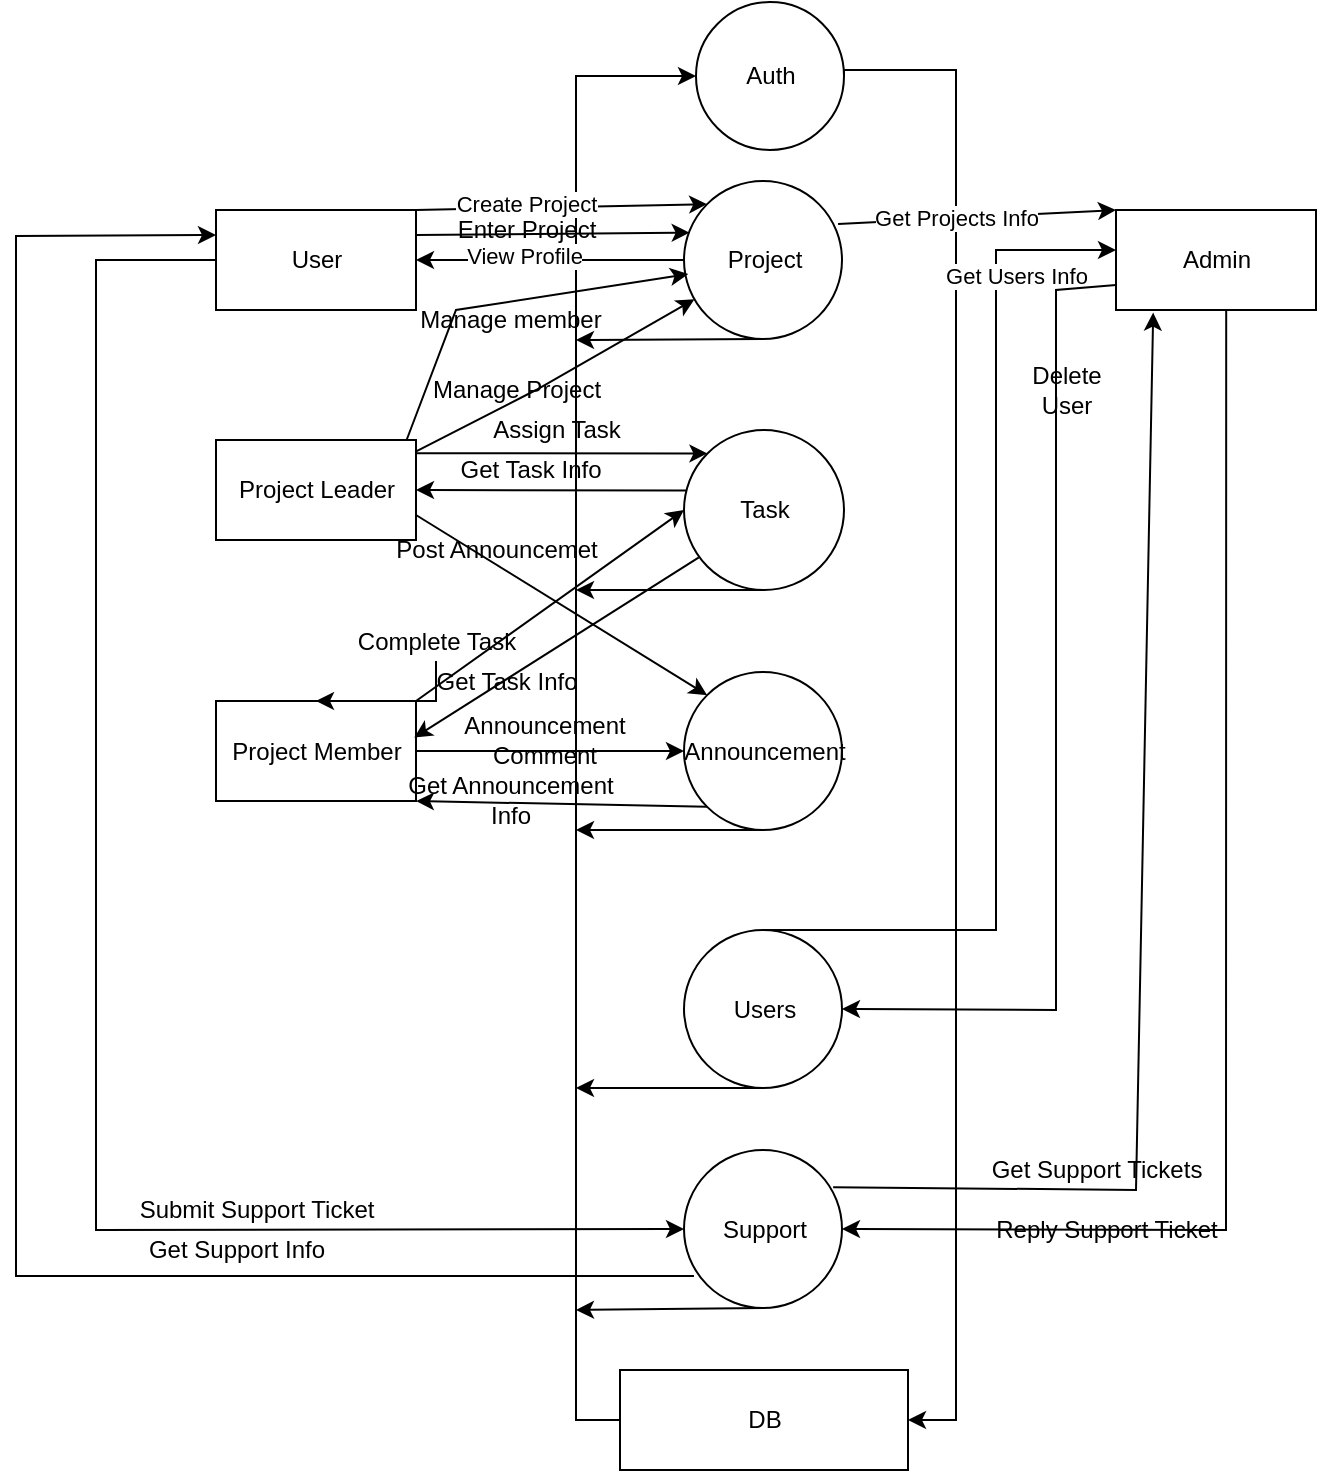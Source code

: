 <mxfile version="18.0.6" type="device"><diagram id="JUbuSA2fwkiDPSa3nXlJ" name="Page-1"><mxGraphModel dx="1404" dy="780" grid="1" gridSize="10" guides="1" tooltips="1" connect="1" arrows="1" fold="1" page="1" pageScale="1" pageWidth="827" pageHeight="1169" math="0" shadow="0"><root><mxCell id="0"/><mxCell id="1" parent="0"/><mxCell id="dN8_8fC5MtIOVvuYhK2h-1" value="Project Leader" style="html=1;dashed=0;whitespace=wrap;" parent="1" vertex="1"><mxGeometry x="140" y="325" width="100" height="50" as="geometry"/></mxCell><mxCell id="25RGdxSYwDmztMLPS5x1-1" value="User" style="html=1;dashed=0;whitespace=wrap;" vertex="1" parent="1"><mxGeometry x="140" y="210" width="100" height="50" as="geometry"/></mxCell><mxCell id="25RGdxSYwDmztMLPS5x1-2" value="Project Member" style="html=1;dashed=0;whitespace=wrap;" vertex="1" parent="1"><mxGeometry x="140" y="455.5" width="100" height="50" as="geometry"/></mxCell><mxCell id="25RGdxSYwDmztMLPS5x1-3" value="Admin" style="html=1;dashed=0;whitespace=wrap;" vertex="1" parent="1"><mxGeometry x="590" y="210" width="100" height="50" as="geometry"/></mxCell><mxCell id="25RGdxSYwDmztMLPS5x1-11" style="edgeStyle=orthogonalEdgeStyle;rounded=0;orthogonalLoop=1;jettySize=auto;html=1;exitX=0;exitY=0.5;exitDx=0;exitDy=0;entryX=0;entryY=0.5;entryDx=0;entryDy=0;" edge="1" parent="1" source="25RGdxSYwDmztMLPS5x1-4" target="25RGdxSYwDmztMLPS5x1-9"><mxGeometry relative="1" as="geometry"><mxPoint x="320" y="130" as="targetPoint"/><Array as="points"><mxPoint x="320" y="815"/><mxPoint x="320" y="143"/></Array></mxGeometry></mxCell><mxCell id="25RGdxSYwDmztMLPS5x1-4" value="DB" style="html=1;dashed=0;whitespace=wrap;" vertex="1" parent="1"><mxGeometry x="342" y="790" width="144" height="50" as="geometry"/></mxCell><mxCell id="25RGdxSYwDmztMLPS5x1-6" value="Task" style="shape=ellipse;html=1;dashed=0;whitespace=wrap;aspect=fixed;perimeter=ellipsePerimeter;" vertex="1" parent="1"><mxGeometry x="374" y="320" width="80" height="80" as="geometry"/></mxCell><mxCell id="25RGdxSYwDmztMLPS5x1-7" value="Announcement" style="shape=ellipse;html=1;dashed=0;whitespace=wrap;aspect=fixed;perimeter=ellipsePerimeter;" vertex="1" parent="1"><mxGeometry x="374" y="441" width="79" height="79" as="geometry"/></mxCell><mxCell id="25RGdxSYwDmztMLPS5x1-12" style="edgeStyle=orthogonalEdgeStyle;rounded=0;orthogonalLoop=1;jettySize=auto;html=1;exitX=1;exitY=0.5;exitDx=0;exitDy=0;entryX=1;entryY=0.5;entryDx=0;entryDy=0;" edge="1" parent="1" source="25RGdxSYwDmztMLPS5x1-9" target="25RGdxSYwDmztMLPS5x1-4"><mxGeometry relative="1" as="geometry"><mxPoint x="520" y="700" as="targetPoint"/><Array as="points"><mxPoint x="454" y="140"/><mxPoint x="510" y="140"/><mxPoint x="510" y="815"/></Array></mxGeometry></mxCell><mxCell id="25RGdxSYwDmztMLPS5x1-9" value="Auth" style="shape=ellipse;html=1;dashed=0;whitespace=wrap;aspect=fixed;perimeter=ellipsePerimeter;" vertex="1" parent="1"><mxGeometry x="380" y="106" width="74" height="74" as="geometry"/></mxCell><mxCell id="25RGdxSYwDmztMLPS5x1-13" value="Users" style="shape=ellipse;html=1;dashed=0;whitespace=wrap;aspect=fixed;perimeter=ellipsePerimeter;" vertex="1" parent="1"><mxGeometry x="374" y="570" width="79" height="79" as="geometry"/></mxCell><mxCell id="25RGdxSYwDmztMLPS5x1-14" value="Project" style="shape=ellipse;html=1;dashed=0;whitespace=wrap;aspect=fixed;perimeter=ellipsePerimeter;" vertex="1" parent="1"><mxGeometry x="374" y="195.5" width="79" height="79" as="geometry"/></mxCell><mxCell id="25RGdxSYwDmztMLPS5x1-15" value="" style="endArrow=classic;html=1;rounded=0;exitX=1;exitY=0;exitDx=0;exitDy=0;entryX=0;entryY=0;entryDx=0;entryDy=0;" edge="1" parent="1" source="25RGdxSYwDmztMLPS5x1-1" target="25RGdxSYwDmztMLPS5x1-14"><mxGeometry width="50" height="50" relative="1" as="geometry"><mxPoint x="380" y="440" as="sourcePoint"/><mxPoint x="430" y="390" as="targetPoint"/></mxGeometry></mxCell><mxCell id="25RGdxSYwDmztMLPS5x1-16" value="Create Project" style="edgeLabel;html=1;align=center;verticalAlign=middle;resizable=0;points=[];" vertex="1" connectable="0" parent="25RGdxSYwDmztMLPS5x1-15"><mxGeometry x="-0.243" y="2" relative="1" as="geometry"><mxPoint as="offset"/></mxGeometry></mxCell><mxCell id="25RGdxSYwDmztMLPS5x1-19" value="" style="endArrow=classic;html=1;rounded=0;exitX=0.5;exitY=1;exitDx=0;exitDy=0;" edge="1" parent="1" source="25RGdxSYwDmztMLPS5x1-7"><mxGeometry width="50" height="50" relative="1" as="geometry"><mxPoint x="180" y="470" as="sourcePoint"/><mxPoint x="320" y="520" as="targetPoint"/></mxGeometry></mxCell><mxCell id="25RGdxSYwDmztMLPS5x1-22" value="" style="endArrow=classic;html=1;rounded=0;exitX=0.5;exitY=1;exitDx=0;exitDy=0;" edge="1" parent="1" source="25RGdxSYwDmztMLPS5x1-13"><mxGeometry width="50" height="50" relative="1" as="geometry"><mxPoint x="403.5" y="649" as="sourcePoint"/><mxPoint x="320" y="649" as="targetPoint"/></mxGeometry></mxCell><mxCell id="25RGdxSYwDmztMLPS5x1-23" value="" style="endArrow=classic;html=1;rounded=0;exitX=0.5;exitY=1;exitDx=0;exitDy=0;" edge="1" parent="1" source="25RGdxSYwDmztMLPS5x1-6"><mxGeometry width="50" height="50" relative="1" as="geometry"><mxPoint x="423.5" y="530" as="sourcePoint"/><mxPoint x="320" y="400" as="targetPoint"/></mxGeometry></mxCell><mxCell id="25RGdxSYwDmztMLPS5x1-24" value="" style="endArrow=classic;html=1;rounded=0;exitX=0.5;exitY=1;exitDx=0;exitDy=0;" edge="1" parent="1" source="25RGdxSYwDmztMLPS5x1-14"><mxGeometry width="50" height="50" relative="1" as="geometry"><mxPoint x="414" y="280" as="sourcePoint"/><mxPoint x="320" y="275" as="targetPoint"/></mxGeometry></mxCell><mxCell id="25RGdxSYwDmztMLPS5x1-25" value="" style="endArrow=classic;html=1;rounded=0;exitX=0.975;exitY=0.272;exitDx=0;exitDy=0;exitPerimeter=0;entryX=0;entryY=0;entryDx=0;entryDy=0;" edge="1" parent="1" source="25RGdxSYwDmztMLPS5x1-14" target="25RGdxSYwDmztMLPS5x1-3"><mxGeometry width="50" height="50" relative="1" as="geometry"><mxPoint x="570" y="325" as="sourcePoint"/><mxPoint x="590" y="217" as="targetPoint"/></mxGeometry></mxCell><mxCell id="25RGdxSYwDmztMLPS5x1-28" value="Get Projects Info" style="edgeLabel;html=1;align=center;verticalAlign=middle;resizable=0;points=[];" vertex="1" connectable="0" parent="25RGdxSYwDmztMLPS5x1-25"><mxGeometry x="-0.528" y="2" relative="1" as="geometry"><mxPoint x="26" as="offset"/></mxGeometry></mxCell><mxCell id="25RGdxSYwDmztMLPS5x1-26" value="Support" style="shape=ellipse;html=1;dashed=0;whitespace=wrap;aspect=fixed;perimeter=ellipsePerimeter;" vertex="1" parent="1"><mxGeometry x="374" y="680" width="79" height="79" as="geometry"/></mxCell><mxCell id="25RGdxSYwDmztMLPS5x1-27" value="" style="endArrow=classic;html=1;rounded=0;exitX=0.5;exitY=1;exitDx=0;exitDy=0;" edge="1" parent="1" source="25RGdxSYwDmztMLPS5x1-26"><mxGeometry width="50" height="50" relative="1" as="geometry"><mxPoint x="423.5" y="659" as="sourcePoint"/><mxPoint x="320" y="760" as="targetPoint"/></mxGeometry></mxCell><mxCell id="25RGdxSYwDmztMLPS5x1-29" value="" style="endArrow=classic;html=1;rounded=0;exitX=0.5;exitY=0;exitDx=0;exitDy=0;" edge="1" parent="1" source="25RGdxSYwDmztMLPS5x1-13"><mxGeometry width="50" height="50" relative="1" as="geometry"><mxPoint x="300" y="470" as="sourcePoint"/><mxPoint x="590" y="230" as="targetPoint"/><Array as="points"><mxPoint x="530" y="570"/><mxPoint x="530" y="230"/></Array></mxGeometry></mxCell><mxCell id="25RGdxSYwDmztMLPS5x1-30" value="Get Users Info" style="edgeLabel;html=1;align=center;verticalAlign=middle;resizable=0;points=[];" vertex="1" connectable="0" parent="25RGdxSYwDmztMLPS5x1-29"><mxGeometry x="0.112" y="-1" relative="1" as="geometry"><mxPoint x="9" y="-157" as="offset"/></mxGeometry></mxCell><mxCell id="25RGdxSYwDmztMLPS5x1-31" value="" style="endArrow=classic;html=1;rounded=0;exitX=0.944;exitY=0.235;exitDx=0;exitDy=0;exitPerimeter=0;entryX=0.186;entryY=1.026;entryDx=0;entryDy=0;entryPerimeter=0;" edge="1" parent="1" source="25RGdxSYwDmztMLPS5x1-26" target="25RGdxSYwDmztMLPS5x1-3"><mxGeometry width="50" height="50" relative="1" as="geometry"><mxPoint x="300" y="570" as="sourcePoint"/><mxPoint x="670" y="310" as="targetPoint"/><Array as="points"><mxPoint x="600" y="700"/></Array></mxGeometry></mxCell><mxCell id="25RGdxSYwDmztMLPS5x1-32" value="Get Support Tickets" style="text;html=1;align=center;verticalAlign=middle;resizable=0;points=[];autosize=1;strokeColor=none;fillColor=none;" vertex="1" parent="1"><mxGeometry x="520" y="680" width="120" height="20" as="geometry"/></mxCell><mxCell id="25RGdxSYwDmztMLPS5x1-33" value="" style="endArrow=classic;html=1;rounded=0;exitX=0.551;exitY=0.999;exitDx=0;exitDy=0;exitPerimeter=0;entryX=1;entryY=0.5;entryDx=0;entryDy=0;" edge="1" parent="1" source="25RGdxSYwDmztMLPS5x1-3" target="25RGdxSYwDmztMLPS5x1-26"><mxGeometry width="50" height="50" relative="1" as="geometry"><mxPoint x="380" y="520" as="sourcePoint"/><mxPoint x="430" y="470" as="targetPoint"/><Array as="points"><mxPoint x="645" y="720"/></Array></mxGeometry></mxCell><mxCell id="25RGdxSYwDmztMLPS5x1-34" value="Reply Support Ticket" style="text;html=1;align=center;verticalAlign=middle;resizable=0;points=[];autosize=1;strokeColor=none;fillColor=none;" vertex="1" parent="1"><mxGeometry x="520" y="709.5" width="130" height="20" as="geometry"/></mxCell><mxCell id="25RGdxSYwDmztMLPS5x1-35" value="" style="endArrow=classic;html=1;rounded=0;exitX=1;exitY=0.25;exitDx=0;exitDy=0;entryX=0.036;entryY=0.327;entryDx=0;entryDy=0;entryPerimeter=0;" edge="1" parent="1" source="25RGdxSYwDmztMLPS5x1-1" target="25RGdxSYwDmztMLPS5x1-14"><mxGeometry width="50" height="50" relative="1" as="geometry"><mxPoint x="380" y="380" as="sourcePoint"/><mxPoint x="430" y="330" as="targetPoint"/></mxGeometry></mxCell><mxCell id="25RGdxSYwDmztMLPS5x1-36" value="Enter Project" style="text;html=1;align=center;verticalAlign=middle;resizable=0;points=[];autosize=1;strokeColor=none;fillColor=none;" vertex="1" parent="1"><mxGeometry x="250" y="210" width="90" height="20" as="geometry"/></mxCell><mxCell id="25RGdxSYwDmztMLPS5x1-41" value="" style="endArrow=classic;html=1;rounded=0;exitX=0;exitY=0.5;exitDx=0;exitDy=0;entryX=1;entryY=0.5;entryDx=0;entryDy=0;" edge="1" parent="1" source="25RGdxSYwDmztMLPS5x1-14" target="25RGdxSYwDmztMLPS5x1-1"><mxGeometry width="50" height="50" relative="1" as="geometry"><mxPoint x="380" y="360" as="sourcePoint"/><mxPoint x="430" y="310" as="targetPoint"/></mxGeometry></mxCell><mxCell id="25RGdxSYwDmztMLPS5x1-42" value="View Profile" style="edgeLabel;html=1;align=center;verticalAlign=middle;resizable=0;points=[];" vertex="1" connectable="0" parent="25RGdxSYwDmztMLPS5x1-41"><mxGeometry x="0.256" y="-2" relative="1" as="geometry"><mxPoint x="4" as="offset"/></mxGeometry></mxCell><mxCell id="25RGdxSYwDmztMLPS5x1-46" value="" style="endArrow=classic;html=1;rounded=0;exitX=0.954;exitY=-0.005;exitDx=0;exitDy=0;exitPerimeter=0;entryX=0.027;entryY=0.589;entryDx=0;entryDy=0;entryPerimeter=0;" edge="1" parent="1" source="dN8_8fC5MtIOVvuYhK2h-1" target="25RGdxSYwDmztMLPS5x1-14"><mxGeometry width="50" height="50" relative="1" as="geometry"><mxPoint x="380" y="420" as="sourcePoint"/><mxPoint x="430" y="370" as="targetPoint"/><Array as="points"><mxPoint x="260" y="260"/></Array></mxGeometry></mxCell><mxCell id="25RGdxSYwDmztMLPS5x1-47" value="Manage member" style="text;html=1;align=center;verticalAlign=middle;resizable=0;points=[];autosize=1;strokeColor=none;fillColor=none;" vertex="1" parent="1"><mxGeometry x="232" y="254.5" width="110" height="20" as="geometry"/></mxCell><mxCell id="25RGdxSYwDmztMLPS5x1-49" value="" style="endArrow=classic;html=1;rounded=0;exitX=0.996;exitY=0.119;exitDx=0;exitDy=0;exitPerimeter=0;" edge="1" parent="1" source="dN8_8fC5MtIOVvuYhK2h-1" target="25RGdxSYwDmztMLPS5x1-14"><mxGeometry width="50" height="50" relative="1" as="geometry"><mxPoint x="380" y="420" as="sourcePoint"/><mxPoint x="430" y="370" as="targetPoint"/><Array as="points"><mxPoint x="300" y="300"/></Array></mxGeometry></mxCell><mxCell id="25RGdxSYwDmztMLPS5x1-50" value="Manage Project" style="text;html=1;align=center;verticalAlign=middle;resizable=0;points=[];autosize=1;strokeColor=none;fillColor=none;" vertex="1" parent="1"><mxGeometry x="240" y="290" width="100" height="20" as="geometry"/></mxCell><mxCell id="25RGdxSYwDmztMLPS5x1-51" value="" style="endArrow=classic;html=1;rounded=0;exitX=0.996;exitY=0.133;exitDx=0;exitDy=0;entryX=0;entryY=0;entryDx=0;entryDy=0;exitPerimeter=0;" edge="1" parent="1" source="dN8_8fC5MtIOVvuYhK2h-1" target="25RGdxSYwDmztMLPS5x1-6"><mxGeometry width="50" height="50" relative="1" as="geometry"><mxPoint x="380" y="420" as="sourcePoint"/><mxPoint x="430" y="370" as="targetPoint"/></mxGeometry></mxCell><mxCell id="25RGdxSYwDmztMLPS5x1-52" value="Assign Task" style="text;html=1;align=center;verticalAlign=middle;resizable=0;points=[];autosize=1;strokeColor=none;fillColor=none;" vertex="1" parent="1"><mxGeometry x="270" y="310" width="80" height="20" as="geometry"/></mxCell><mxCell id="25RGdxSYwDmztMLPS5x1-55" value="" style="endArrow=classic;html=1;rounded=0;exitX=0.016;exitY=0.378;exitDx=0;exitDy=0;exitPerimeter=0;" edge="1" parent="1" source="25RGdxSYwDmztMLPS5x1-6"><mxGeometry width="50" height="50" relative="1" as="geometry"><mxPoint x="370" y="350" as="sourcePoint"/><mxPoint x="240" y="350" as="targetPoint"/></mxGeometry></mxCell><mxCell id="25RGdxSYwDmztMLPS5x1-56" value="Get Task Info" style="text;html=1;align=center;verticalAlign=middle;resizable=0;points=[];autosize=1;strokeColor=none;fillColor=none;" vertex="1" parent="1"><mxGeometry x="252" y="330" width="90" height="20" as="geometry"/></mxCell><mxCell id="25RGdxSYwDmztMLPS5x1-61" value="" style="endArrow=classic;html=1;rounded=0;exitX=1;exitY=0.75;exitDx=0;exitDy=0;entryX=0;entryY=0;entryDx=0;entryDy=0;" edge="1" parent="1" source="dN8_8fC5MtIOVvuYhK2h-1" target="25RGdxSYwDmztMLPS5x1-7"><mxGeometry width="50" height="50" relative="1" as="geometry"><mxPoint x="360" y="410" as="sourcePoint"/><mxPoint x="410" y="360" as="targetPoint"/></mxGeometry></mxCell><mxCell id="25RGdxSYwDmztMLPS5x1-62" value="" style="endArrow=classic;html=1;rounded=0;exitX=1;exitY=0;exitDx=0;exitDy=0;entryX=0;entryY=0.5;entryDx=0;entryDy=0;" edge="1" parent="1" source="25RGdxSYwDmztMLPS5x1-2" target="25RGdxSYwDmztMLPS5x1-6"><mxGeometry width="50" height="50" relative="1" as="geometry"><mxPoint x="360" y="410" as="sourcePoint"/><mxPoint x="410" y="360" as="targetPoint"/></mxGeometry></mxCell><mxCell id="25RGdxSYwDmztMLPS5x1-75" value="" style="edgeStyle=orthogonalEdgeStyle;rounded=0;orthogonalLoop=1;jettySize=auto;html=1;" edge="1" parent="1" source="25RGdxSYwDmztMLPS5x1-63" target="25RGdxSYwDmztMLPS5x1-2"><mxGeometry relative="1" as="geometry"/></mxCell><mxCell id="25RGdxSYwDmztMLPS5x1-63" value="Complete Task" style="text;html=1;align=center;verticalAlign=middle;resizable=0;points=[];autosize=1;strokeColor=none;fillColor=none;" vertex="1" parent="1"><mxGeometry x="200" y="415.5" width="100" height="20" as="geometry"/></mxCell><mxCell id="25RGdxSYwDmztMLPS5x1-64" value="Post Announcemet" style="text;html=1;align=center;verticalAlign=middle;resizable=0;points=[];autosize=1;strokeColor=none;fillColor=none;" vertex="1" parent="1"><mxGeometry x="220" y="370" width="120" height="20" as="geometry"/></mxCell><mxCell id="25RGdxSYwDmztMLPS5x1-65" value="" style="endArrow=classic;html=1;rounded=0;exitX=0.093;exitY=0.796;exitDx=0;exitDy=0;exitPerimeter=0;entryX=0.991;entryY=0.366;entryDx=0;entryDy=0;entryPerimeter=0;" edge="1" parent="1" source="25RGdxSYwDmztMLPS5x1-6" target="25RGdxSYwDmztMLPS5x1-2"><mxGeometry width="50" height="50" relative="1" as="geometry"><mxPoint x="350" y="420" as="sourcePoint"/><mxPoint x="400" y="370" as="targetPoint"/></mxGeometry></mxCell><mxCell id="25RGdxSYwDmztMLPS5x1-66" value="Get Task Info" style="text;html=1;align=center;verticalAlign=middle;resizable=0;points=[];autosize=1;strokeColor=none;fillColor=none;" vertex="1" parent="1"><mxGeometry x="240" y="435.5" width="90" height="20" as="geometry"/></mxCell><mxCell id="25RGdxSYwDmztMLPS5x1-67" value="" style="endArrow=classic;html=1;rounded=0;exitX=1;exitY=0.5;exitDx=0;exitDy=0;" edge="1" parent="1" source="25RGdxSYwDmztMLPS5x1-2" target="25RGdxSYwDmztMLPS5x1-7"><mxGeometry width="50" height="50" relative="1" as="geometry"><mxPoint x="360" y="410" as="sourcePoint"/><mxPoint x="410" y="360" as="targetPoint"/></mxGeometry></mxCell><mxCell id="25RGdxSYwDmztMLPS5x1-68" value="&lt;div&gt;Announcement &lt;br&gt;&lt;/div&gt;&lt;div&gt;Comment&lt;/div&gt;" style="text;html=1;align=center;verticalAlign=middle;resizable=0;points=[];autosize=1;strokeColor=none;fillColor=none;" vertex="1" parent="1"><mxGeometry x="254" y="460" width="100" height="30" as="geometry"/></mxCell><mxCell id="25RGdxSYwDmztMLPS5x1-69" value="" style="endArrow=classic;html=1;rounded=0;exitX=0;exitY=1;exitDx=0;exitDy=0;entryX=1;entryY=1;entryDx=0;entryDy=0;" edge="1" parent="1" source="25RGdxSYwDmztMLPS5x1-7" target="25RGdxSYwDmztMLPS5x1-2"><mxGeometry width="50" height="50" relative="1" as="geometry"><mxPoint x="360" y="410" as="sourcePoint"/><mxPoint x="240" y="490" as="targetPoint"/></mxGeometry></mxCell><mxCell id="25RGdxSYwDmztMLPS5x1-71" value="&lt;div&gt;Get Announcement&lt;/div&gt;&lt;div&gt;Info&lt;br&gt;&lt;/div&gt;" style="text;html=1;align=center;verticalAlign=middle;resizable=0;points=[];autosize=1;strokeColor=none;fillColor=none;" vertex="1" parent="1"><mxGeometry x="227" y="490" width="120" height="30" as="geometry"/></mxCell><mxCell id="25RGdxSYwDmztMLPS5x1-74" value="" style="endArrow=classic;html=1;rounded=0;exitX=0;exitY=0.5;exitDx=0;exitDy=0;entryX=0;entryY=0.5;entryDx=0;entryDy=0;" edge="1" parent="1" source="25RGdxSYwDmztMLPS5x1-1" target="25RGdxSYwDmztMLPS5x1-26"><mxGeometry width="50" height="50" relative="1" as="geometry"><mxPoint x="360" y="340" as="sourcePoint"/><mxPoint x="60" y="320" as="targetPoint"/><Array as="points"><mxPoint x="80" y="235"/><mxPoint x="80" y="720"/></Array></mxGeometry></mxCell><mxCell id="25RGdxSYwDmztMLPS5x1-76" value="Submit Support Ticket" style="text;html=1;align=center;verticalAlign=middle;resizable=0;points=[];autosize=1;strokeColor=none;fillColor=none;" vertex="1" parent="1"><mxGeometry x="90" y="700" width="140" height="20" as="geometry"/></mxCell><mxCell id="25RGdxSYwDmztMLPS5x1-77" value="" style="endArrow=classic;html=1;rounded=0;exitX=0.063;exitY=0.797;exitDx=0;exitDy=0;exitPerimeter=0;entryX=0;entryY=0.25;entryDx=0;entryDy=0;" edge="1" parent="1" source="25RGdxSYwDmztMLPS5x1-26" target="25RGdxSYwDmztMLPS5x1-1"><mxGeometry width="50" height="50" relative="1" as="geometry"><mxPoint x="350" y="470" as="sourcePoint"/><mxPoint x="30" y="743" as="targetPoint"/><Array as="points"><mxPoint x="40" y="743"/><mxPoint x="40" y="223"/></Array></mxGeometry></mxCell><mxCell id="25RGdxSYwDmztMLPS5x1-78" value="Get Support Info" style="text;html=1;align=center;verticalAlign=middle;resizable=0;points=[];autosize=1;strokeColor=none;fillColor=none;" vertex="1" parent="1"><mxGeometry x="100" y="720" width="100" height="20" as="geometry"/></mxCell><mxCell id="25RGdxSYwDmztMLPS5x1-79" value="" style="endArrow=classic;html=1;rounded=0;exitX=0;exitY=0.75;exitDx=0;exitDy=0;entryX=1;entryY=0.5;entryDx=0;entryDy=0;" edge="1" parent="1" source="25RGdxSYwDmztMLPS5x1-3" target="25RGdxSYwDmztMLPS5x1-13"><mxGeometry width="50" height="50" relative="1" as="geometry"><mxPoint x="350" y="470" as="sourcePoint"/><mxPoint x="400" y="420" as="targetPoint"/><Array as="points"><mxPoint x="560" y="250"/><mxPoint x="560" y="610"/></Array></mxGeometry></mxCell><mxCell id="25RGdxSYwDmztMLPS5x1-81" value="&lt;div&gt;Delete&lt;/div&gt;&lt;div&gt;User&lt;br&gt;&lt;/div&gt;" style="text;html=1;align=center;verticalAlign=middle;resizable=0;points=[];autosize=1;strokeColor=none;fillColor=none;" vertex="1" parent="1"><mxGeometry x="540" y="285" width="50" height="30" as="geometry"/></mxCell></root></mxGraphModel></diagram></mxfile>
